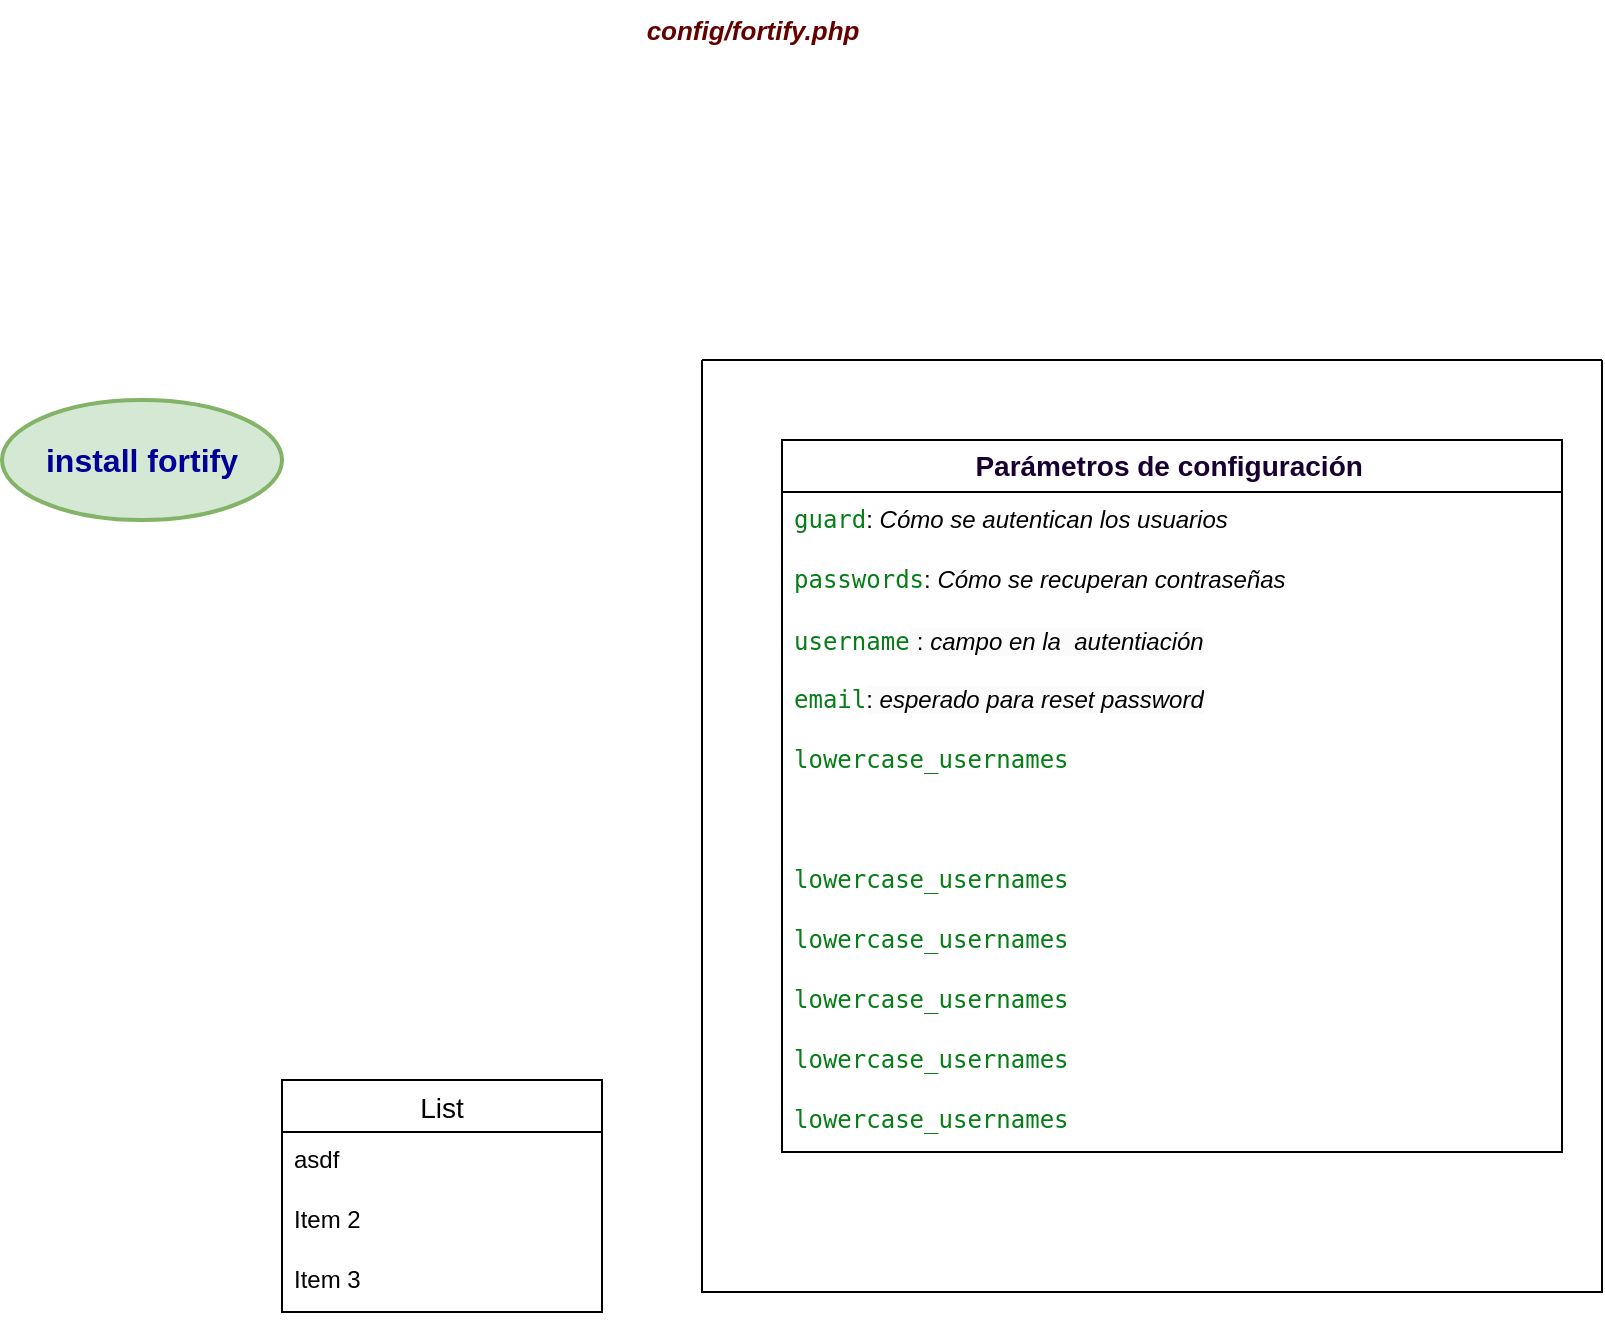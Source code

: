 <mxfile version="24.6.4" type="device">
  <diagram id="C5RBs43oDa-KdzZeNtuy" name="Page-1">
    <mxGraphModel dx="1364" dy="843" grid="1" gridSize="10" guides="1" tooltips="1" connect="1" arrows="1" fold="1" page="1" pageScale="1" pageWidth="827" pageHeight="1169" math="0" shadow="0">
      <root>
        <mxCell id="WIyWlLk6GJQsqaUBKTNV-0" />
        <mxCell id="WIyWlLk6GJQsqaUBKTNV-1" parent="WIyWlLk6GJQsqaUBKTNV-0" />
        <mxCell id="U51GWnYHo4TNuuC_m5qW-0" value="install fortify" style="strokeWidth=2;html=1;shape=mxgraph.flowchart.start_1;whiteSpace=wrap;fillColor=#d5e8d4;strokeColor=#82b366;fontStyle=1;fontSize=16;fontColor=#000099;" parent="WIyWlLk6GJQsqaUBKTNV-1" vertex="1">
          <mxGeometry x="30" y="200" width="140" height="60" as="geometry" />
        </mxCell>
        <mxCell id="U51GWnYHo4TNuuC_m5qW-8" value="&lt;b style=&quot;font-size: 13px;&quot;&gt;&lt;i style=&quot;font-size: 13px;&quot;&gt;config/fortify.php&lt;/i&gt;&lt;/b&gt;" style="text;html=1;align=center;verticalAlign=middle;resizable=0;points=[];autosize=1;strokeColor=none;fillColor=none;fontSize=13;fontColor=#660000;" parent="WIyWlLk6GJQsqaUBKTNV-1" vertex="1">
          <mxGeometry x="340" width="130" height="30" as="geometry" />
        </mxCell>
        <mxCell id="6gROGEQnWiNRbmc16GZL-19" value="List" style="swimlane;fontStyle=0;childLayout=stackLayout;horizontal=1;startSize=26;horizontalStack=0;resizeParent=1;resizeParentMax=0;resizeLast=0;collapsible=1;marginBottom=0;align=center;fontSize=14;" parent="WIyWlLk6GJQsqaUBKTNV-1" vertex="1">
          <mxGeometry x="170" y="540" width="160" height="116" as="geometry">
            <mxRectangle x="170" y="540" width="60" height="30" as="alternateBounds" />
          </mxGeometry>
        </mxCell>
        <mxCell id="6gROGEQnWiNRbmc16GZL-23" value="asdf" style="text;strokeColor=none;fillColor=none;spacingLeft=4;spacingRight=4;overflow=hidden;rotatable=0;points=[[0,0.5],[1,0.5]];portConstraint=eastwest;fontSize=12;whiteSpace=wrap;html=1;" parent="6gROGEQnWiNRbmc16GZL-19" vertex="1">
          <mxGeometry y="26" width="160" height="30" as="geometry" />
        </mxCell>
        <mxCell id="6gROGEQnWiNRbmc16GZL-21" value="Item 2" style="text;strokeColor=none;fillColor=none;spacingLeft=4;spacingRight=4;overflow=hidden;rotatable=0;points=[[0,0.5],[1,0.5]];portConstraint=eastwest;fontSize=12;whiteSpace=wrap;html=1;" parent="6gROGEQnWiNRbmc16GZL-19" vertex="1">
          <mxGeometry y="56" width="160" height="30" as="geometry" />
        </mxCell>
        <mxCell id="6gROGEQnWiNRbmc16GZL-22" value="Item 3" style="text;strokeColor=none;fillColor=none;spacingLeft=4;spacingRight=4;overflow=hidden;rotatable=0;points=[[0,0.5],[1,0.5]];portConstraint=eastwest;fontSize=12;whiteSpace=wrap;html=1;" parent="6gROGEQnWiNRbmc16GZL-19" vertex="1">
          <mxGeometry y="86" width="160" height="30" as="geometry" />
        </mxCell>
        <mxCell id="uoXuH0vKqlSMkDFl6i5y-5" value="" style="swimlane;startSize=0;" vertex="1" parent="WIyWlLk6GJQsqaUBKTNV-1">
          <mxGeometry x="380" y="180" width="450" height="466" as="geometry">
            <mxRectangle x="380" y="180" width="50" height="40" as="alternateBounds" />
          </mxGeometry>
        </mxCell>
        <object label="&lt;b&gt;&lt;font color=&quot;#190033&quot; style=&quot;font-size: 14px;&quot;&gt;Parámetros de configuración&amp;nbsp;&lt;/font&gt;&lt;/b&gt;" a="" c="" id="uoXuH0vKqlSMkDFl6i5y-6">
          <mxCell style="swimlane;fontStyle=0;childLayout=stackLayout;horizontal=1;startSize=26;fillColor=none;horizontalStack=0;resizeParent=1;resizeParentMax=0;resizeLast=0;collapsible=1;marginBottom=0;html=1;container=0;direction=east;movable=1;resizable=1;rotatable=1;deletable=1;editable=1;locked=0;connectable=1;" vertex="1" parent="uoXuH0vKqlSMkDFl6i5y-5">
            <mxGeometry x="40" y="40" width="390" height="356" as="geometry">
              <mxRectangle x="337" y="52" width="240" height="30" as="alternateBounds" />
            </mxGeometry>
          </mxCell>
        </object>
        <mxCell id="uoXuH0vKqlSMkDFl6i5y-7" value="&lt;span style=&quot;color: rgb(6, 125, 23); font-family: &amp;quot;JetBrains Mono&amp;quot;, monospace; background-color: rgb(255, 255, 255);&quot;&gt;guard&lt;/span&gt;:&amp;nbsp;&lt;i&gt;Cómo se autentican los usuarios&amp;nbsp;&lt;/i&gt;" style="text;strokeColor=none;fillColor=none;spacingLeft=4;spacingRight=4;overflow=hidden;rotatable=0;points=[[0,0.5],[1,0.5]];portConstraint=eastwest;fontSize=12;whiteSpace=wrap;html=1;" vertex="1" parent="uoXuH0vKqlSMkDFl6i5y-6">
          <mxGeometry y="26" width="390" height="30" as="geometry" />
        </mxCell>
        <mxCell id="uoXuH0vKqlSMkDFl6i5y-8" value="&lt;span style=&quot;color: rgb(6, 125, 23); font-family: &amp;quot;JetBrains Mono&amp;quot;, monospace; background-color: rgb(255, 255, 255);&quot;&gt;passwords&lt;/span&gt;:&amp;nbsp;&lt;i&gt;Cómo se recuperan contraseñas&lt;/i&gt;" style="text;strokeColor=none;fillColor=none;spacingLeft=4;spacingRight=4;overflow=hidden;rotatable=0;points=[[0,0.5],[1,0.5]];portConstraint=eastwest;fontSize=12;whiteSpace=wrap;html=1;" vertex="1" parent="uoXuH0vKqlSMkDFl6i5y-6">
          <mxGeometry y="56" width="390" height="30" as="geometry" />
        </mxCell>
        <mxCell id="uoXuH0vKqlSMkDFl6i5y-9" value="&lt;span style=&quot;forced-color-adjust: none; font-size: 12px; font-style: normal; font-variant-ligatures: normal; font-variant-caps: normal; font-weight: 400; letter-spacing: normal; orphans: 2; text-align: left; text-indent: 0px; text-transform: none; widows: 2; word-spacing: 0px; -webkit-text-stroke-width: 0px; white-space: normal; text-decoration-thickness: initial; text-decoration-style: initial; text-decoration-color: initial; color: rgb(6, 125, 23); font-family: &amp;quot;JetBrains Mono&amp;quot;, monospace; background-color: rgb(255, 255, 255);&quot;&gt;username&lt;/span&gt;&lt;b style=&quot;forced-color-adjust: none; color: rgb(0, 0, 0); font-family: Helvetica; font-size: 12px; font-style: normal; font-variant-ligatures: normal; font-variant-caps: normal; letter-spacing: normal; orphans: 2; text-align: left; text-indent: 0px; text-transform: none; widows: 2; word-spacing: 0px; -webkit-text-stroke-width: 0px; white-space: normal; background-color: rgb(251, 251, 251); text-decoration-thickness: initial; text-decoration-style: initial; text-decoration-color: initial;&quot;&gt;&lt;font style=&quot;forced-color-adjust: none; font-size: 13px;&quot; color=&quot;#003300&quot;&gt;&amp;nbsp;&lt;/font&gt;&lt;/b&gt;&lt;span style=&quot;color: rgb(0, 0, 0); font-family: Helvetica; font-size: 12px; font-style: normal; font-variant-ligatures: normal; font-variant-caps: normal; font-weight: 400; letter-spacing: normal; orphans: 2; text-align: left; text-indent: 0px; text-transform: none; widows: 2; word-spacing: 0px; -webkit-text-stroke-width: 0px; white-space: normal; background-color: rgb(251, 251, 251); text-decoration-thickness: initial; text-decoration-style: initial; text-decoration-color: initial; display: inline !important; float: none;&quot;&gt;:&amp;nbsp;&lt;/span&gt;&lt;i style=&quot;forced-color-adjust: none; color: rgb(0, 0, 0); font-family: Helvetica; font-size: 12px; font-variant-ligatures: normal; font-variant-caps: normal; font-weight: 400; letter-spacing: normal; orphans: 2; text-align: left; text-indent: 0px; text-transform: none; widows: 2; word-spacing: 0px; -webkit-text-stroke-width: 0px; white-space: normal; background-color: rgb(251, 251, 251); text-decoration-thickness: initial; text-decoration-style: initial; text-decoration-color: initial;&quot;&gt;campo en la&amp;nbsp; autentiación&lt;/i&gt;" style="text;strokeColor=none;fillColor=none;spacingLeft=4;spacingRight=4;overflow=hidden;rotatable=0;points=[[0,0.5],[1,0.5]];portConstraint=eastwest;fontSize=12;whiteSpace=wrap;html=1;" vertex="1" parent="uoXuH0vKqlSMkDFl6i5y-6">
          <mxGeometry y="86" width="390" height="30" as="geometry" />
        </mxCell>
        <mxCell id="uoXuH0vKqlSMkDFl6i5y-10" value="&lt;span style=&quot;forced-color-adjust: none; font-size: 12px; font-style: normal; font-variant-ligatures: normal; font-variant-caps: normal; font-weight: 400; letter-spacing: normal; orphans: 2; text-align: left; text-indent: 0px; text-transform: none; widows: 2; word-spacing: 0px; -webkit-text-stroke-width: 0px; white-space: normal; text-decoration-thickness: initial; text-decoration-style: initial; text-decoration-color: initial; color: rgb(6, 125, 23); font-family: &amp;quot;JetBrains Mono&amp;quot;, monospace; background-color: rgb(255, 255, 255);&quot;&gt;email&lt;/span&gt;&lt;span style=&quot;color: rgb(0, 0, 0); font-family: Helvetica; font-size: 12px; font-style: normal; font-variant-ligatures: normal; font-variant-caps: normal; font-weight: 400; letter-spacing: normal; orphans: 2; text-align: left; text-indent: 0px; text-transform: none; widows: 2; word-spacing: 0px; -webkit-text-stroke-width: 0px; white-space: normal; background-color: rgb(251, 251, 251); text-decoration-thickness: initial; text-decoration-style: initial; text-decoration-color: initial; display: inline !important; float: none;&quot;&gt;:&amp;nbsp;&lt;/span&gt;&lt;i style=&quot;forced-color-adjust: none; color: rgb(0, 0, 0); font-family: Helvetica; font-size: 12px; font-variant-ligatures: normal; font-variant-caps: normal; font-weight: 400; letter-spacing: normal; orphans: 2; text-align: left; text-indent: 0px; text-transform: none; widows: 2; word-spacing: 0px; -webkit-text-stroke-width: 0px; white-space: normal; background-color: rgb(251, 251, 251); text-decoration-thickness: initial; text-decoration-style: initial; text-decoration-color: initial;&quot;&gt;esperado para reset password&lt;/i&gt;" style="text;strokeColor=none;fillColor=none;spacingLeft=4;spacingRight=4;overflow=hidden;rotatable=0;points=[[0,0.5],[1,0.5]];portConstraint=eastwest;fontSize=12;whiteSpace=wrap;html=1;" vertex="1" parent="uoXuH0vKqlSMkDFl6i5y-6">
          <mxGeometry y="116" width="390" height="30" as="geometry" />
        </mxCell>
        <mxCell id="uoXuH0vKqlSMkDFl6i5y-11" value="&lt;span style=&quot;forced-color-adjust: none; font-size: 12px; font-style: normal; font-variant-ligatures: normal; font-variant-caps: normal; font-weight: 400; letter-spacing: normal; orphans: 2; text-align: left; text-indent: 0px; text-transform: none; widows: 2; word-spacing: 0px; -webkit-text-stroke-width: 0px; white-space: normal; text-decoration-thickness: initial; text-decoration-style: initial; text-decoration-color: initial; color: rgb(6, 125, 23); font-family: &amp;quot;JetBrains Mono&amp;quot;, monospace; background-color: rgb(255, 255, 255);&quot;&gt;lowercase_usernames&lt;/span&gt;&lt;span style=&quot;forced-color-adjust: none; font-style: normal; font-variant-ligatures: normal; font-variant-caps: normal; font-weight: 400; letter-spacing: normal; orphans: 2; text-align: left; text-indent: 0px; text-transform: none; widows: 2; word-spacing: 0px; -webkit-text-stroke-width: 0px; white-space: nowrap; background-color: rgb(251, 251, 251); text-decoration-thickness: initial; text-decoration-style: initial; text-decoration-color: initial; color: rgba(0, 0, 0, 0); font-family: monospace; font-size: 0px;&quot;&gt;%3CmxGraphModel%3E%3Croot%3E%3CmxCell%20id%3D%220%22%2F%3E%3CmxCell%20id%3D%221%22%20parent%3D%220%22%2F%3E%3CmxCell%20id%3D%222%22%20value%3D%22%26lt%3Bb%26gt%3B%26lt%3Bfont%20style%3D%26quot%3Bfont-size%3A%2013px%3B%26quot%3B%20color%3D%26quot%3B%23003300%26quot%3B%26gt%3Bpassword%26lt%3B%2Ffont%26gt%3B%26lt%3B%2Fb%26gt%3B%3A%26amp%3Bnbsp%3B%26lt%3Bi%26gt%3BC%C3%B3mo%20se%20recuperan%20contrase%C3%B1as%26lt%3B%2Fi%26gt%3B%22%20style%3D%22text%3BstrokeColor%3Dnone%3BfillColor%3Dnone%3Balign%3Dleft%3BverticalAlign%3Dtop%3BspacingLeft%3D4%3BspacingRight%3D4%3Boverflow%3Dhidden%3Brotatable%3D0%3Bpoints%3D%5B%5B0%2C0.5%5D%2C%5B1%2C0.5%5D%5D%3BportConstraint%3Deastwest%3BwhiteSpace%3Dwrap%3Bhtml%3D1%3Bcontainer%3D0%3B%22%20vertex%3D%221%22%20parent%3D%221%22%3E%3CmxGeometry%20x%3D%22280%22%20y%3D%22118.9%22%20width%3D%22300%22%20height%3D%2218.2%22%20as%3D%22geometry%22%2F%3E%3C%2FmxCell%3E%3C%2Froot%3E%3C%2FmxGraphModel%3E" style="text;strokeColor=none;fillColor=none;spacingLeft=4;spacingRight=4;overflow=hidden;rotatable=0;points=[[0,0.5],[1,0.5]];portConstraint=eastwest;fontSize=12;whiteSpace=wrap;html=1;" vertex="1" parent="uoXuH0vKqlSMkDFl6i5y-6">
          <mxGeometry y="146" width="390" height="30" as="geometry" />
        </mxCell>
        <mxCell id="uoXuH0vKqlSMkDFl6i5y-12" style="text;strokeColor=none;fillColor=none;spacingLeft=4;spacingRight=4;overflow=hidden;rotatable=0;points=[[0,0.5],[1,0.5]];portConstraint=eastwest;fontSize=12;whiteSpace=wrap;html=1;" vertex="1" parent="uoXuH0vKqlSMkDFl6i5y-6">
          <mxGeometry y="176" width="390" height="30" as="geometry" />
        </mxCell>
        <mxCell id="uoXuH0vKqlSMkDFl6i5y-13" value="&lt;span style=&quot;forced-color-adjust: none; font-size: 12px; font-style: normal; font-variant-ligatures: normal; font-variant-caps: normal; font-weight: 400; letter-spacing: normal; orphans: 2; text-align: left; text-indent: 0px; text-transform: none; widows: 2; word-spacing: 0px; -webkit-text-stroke-width: 0px; white-space: normal; text-decoration-thickness: initial; text-decoration-style: initial; text-decoration-color: initial; color: rgb(6, 125, 23); font-family: &amp;quot;JetBrains Mono&amp;quot;, monospace; background-color: rgb(255, 255, 255);&quot;&gt;lowercase_usernames&lt;/span&gt;&lt;span style=&quot;forced-color-adjust: none; font-style: normal; font-variant-ligatures: normal; font-variant-caps: normal; font-weight: 400; letter-spacing: normal; orphans: 2; text-align: left; text-indent: 0px; text-transform: none; widows: 2; word-spacing: 0px; -webkit-text-stroke-width: 0px; white-space: nowrap; background-color: rgb(251, 251, 251); text-decoration-thickness: initial; text-decoration-style: initial; text-decoration-color: initial; color: rgba(0, 0, 0, 0); font-family: monospace; font-size: 0px;&quot;&gt;%3CmxGraphModel%3E%3Croot%3E%3CmxCell%20id%3D%220%22%2F%3E%3CmxCell%20id%3D%221%22%20parent%3D%220%22%2F%3E%3CmxCell%20id%3D%222%22%20value%3D%22%26lt%3Bb%26gt%3B%26lt%3Bfont%20style%3D%26quot%3Bfont-size%3A%2013px%3B%26quot%3B%20color%3D%26quot%3B%23003300%26quot%3B%26gt%3Bpassword%26lt%3B%2Ffont%26gt%3B%26lt%3B%2Fb%26gt%3B%3A%26amp%3Bnbsp%3B%26lt%3Bi%26gt%3BC%C3%B3mo%20se%20recuperan%20contrase%C3%B1as%26lt%3B%2Fi%26gt%3B%22%20style%3D%22text%3BstrokeColor%3Dnone%3BfillColor%3Dnone%3Balign%3Dleft%3BverticalAlign%3Dtop%3BspacingLeft%3D4%3BspacingRight%3D4%3Boverflow%3Dhidden%3Brotatable%3D0%3Bpoints%3D%5B%5B0%2C0.5%5D%2C%5B1%2C0.5%5D%5D%3BportConstraint%3Deastwest%3BwhiteSpace%3Dwrap%3Bhtml%3D1%3Bcontainer%3D0%3B%22%20vertex%3D%221%22%20parent%3D%221%22%3E%3CmxGeometry%20x%3D%22280%22%20y%3D%22118.9%22%20width%3D%22300%22%20height%3D%2218.2%22%20as%3D%22geometry%22%2F%3E%3C%2FmxCell%3E%3C%2Froot%3E%3C%2FmxGraphModel%3E" style="text;strokeColor=none;fillColor=none;spacingLeft=4;spacingRight=4;overflow=hidden;rotatable=0;points=[[0,0.5],[1,0.5]];portConstraint=eastwest;fontSize=12;whiteSpace=wrap;html=1;" vertex="1" parent="uoXuH0vKqlSMkDFl6i5y-6">
          <mxGeometry y="206" width="390" height="30" as="geometry" />
        </mxCell>
        <mxCell id="uoXuH0vKqlSMkDFl6i5y-14" value="&lt;span style=&quot;forced-color-adjust: none; font-size: 12px; font-style: normal; font-variant-ligatures: normal; font-variant-caps: normal; font-weight: 400; letter-spacing: normal; orphans: 2; text-align: left; text-indent: 0px; text-transform: none; widows: 2; word-spacing: 0px; -webkit-text-stroke-width: 0px; white-space: normal; text-decoration-thickness: initial; text-decoration-style: initial; text-decoration-color: initial; color: rgb(6, 125, 23); font-family: &amp;quot;JetBrains Mono&amp;quot;, monospace; background-color: rgb(255, 255, 255);&quot;&gt;lowercase_usernames&lt;/span&gt;&lt;span style=&quot;forced-color-adjust: none; font-style: normal; font-variant-ligatures: normal; font-variant-caps: normal; font-weight: 400; letter-spacing: normal; orphans: 2; text-align: left; text-indent: 0px; text-transform: none; widows: 2; word-spacing: 0px; -webkit-text-stroke-width: 0px; white-space: nowrap; background-color: rgb(251, 251, 251); text-decoration-thickness: initial; text-decoration-style: initial; text-decoration-color: initial; color: rgba(0, 0, 0, 0); font-family: monospace; font-size: 0px;&quot;&gt;%3CmxGraphModel%3E%3Croot%3E%3CmxCell%20id%3D%220%22%2F%3E%3CmxCell%20id%3D%221%22%20parent%3D%220%22%2F%3E%3CmxCell%20id%3D%222%22%20value%3D%22%26lt%3Bb%26gt%3B%26lt%3Bfont%20style%3D%26quot%3Bfont-size%3A%2013px%3B%26quot%3B%20color%3D%26quot%3B%23003300%26quot%3B%26gt%3Bpassword%26lt%3B%2Ffont%26gt%3B%26lt%3B%2Fb%26gt%3B%3A%26amp%3Bnbsp%3B%26lt%3Bi%26gt%3BC%C3%B3mo%20se%20recuperan%20contrase%C3%B1as%26lt%3B%2Fi%26gt%3B%22%20style%3D%22text%3BstrokeColor%3Dnone%3BfillColor%3Dnone%3Balign%3Dleft%3BverticalAlign%3Dtop%3BspacingLeft%3D4%3BspacingRight%3D4%3Boverflow%3Dhidden%3Brotatable%3D0%3Bpoints%3D%5B%5B0%2C0.5%5D%2C%5B1%2C0.5%5D%5D%3BportConstraint%3Deastwest%3BwhiteSpace%3Dwrap%3Bhtml%3D1%3Bcontainer%3D0%3B%22%20vertex%3D%221%22%20parent%3D%221%22%3E%3CmxGeometry%20x%3D%22280%22%20y%3D%22118.9%22%20width%3D%22300%22%20height%3D%2218.2%22%20as%3D%22geometry%22%2F%3E%3C%2FmxCell%3E%3C%2Froot%3E%3C%2FmxGraphModel%3E" style="text;strokeColor=none;fillColor=none;spacingLeft=4;spacingRight=4;overflow=hidden;rotatable=0;points=[[0,0.5],[1,0.5]];portConstraint=eastwest;fontSize=12;whiteSpace=wrap;html=1;" vertex="1" parent="uoXuH0vKqlSMkDFl6i5y-6">
          <mxGeometry y="236" width="390" height="30" as="geometry" />
        </mxCell>
        <mxCell id="uoXuH0vKqlSMkDFl6i5y-15" value="&lt;span style=&quot;forced-color-adjust: none; font-size: 12px; font-style: normal; font-variant-ligatures: normal; font-variant-caps: normal; font-weight: 400; letter-spacing: normal; orphans: 2; text-align: left; text-indent: 0px; text-transform: none; widows: 2; word-spacing: 0px; -webkit-text-stroke-width: 0px; white-space: normal; text-decoration-thickness: initial; text-decoration-style: initial; text-decoration-color: initial; color: rgb(6, 125, 23); font-family: &amp;quot;JetBrains Mono&amp;quot;, monospace; background-color: rgb(255, 255, 255);&quot;&gt;lowercase_usernames&lt;/span&gt;&lt;span style=&quot;forced-color-adjust: none; font-style: normal; font-variant-ligatures: normal; font-variant-caps: normal; font-weight: 400; letter-spacing: normal; orphans: 2; text-align: left; text-indent: 0px; text-transform: none; widows: 2; word-spacing: 0px; -webkit-text-stroke-width: 0px; white-space: nowrap; background-color: rgb(251, 251, 251); text-decoration-thickness: initial; text-decoration-style: initial; text-decoration-color: initial; color: rgba(0, 0, 0, 0); font-family: monospace; font-size: 0px;&quot;&gt;%3CmxGraphModel%3E%3Croot%3E%3CmxCell%20id%3D%220%22%2F%3E%3CmxCell%20id%3D%221%22%20parent%3D%220%22%2F%3E%3CmxCell%20id%3D%222%22%20value%3D%22%26lt%3Bb%26gt%3B%26lt%3Bfont%20style%3D%26quot%3Bfont-size%3A%2013px%3B%26quot%3B%20color%3D%26quot%3B%23003300%26quot%3B%26gt%3Bpassword%26lt%3B%2Ffont%26gt%3B%26lt%3B%2Fb%26gt%3B%3A%26amp%3Bnbsp%3B%26lt%3Bi%26gt%3BC%C3%B3mo%20se%20recuperan%20contrase%C3%B1as%26lt%3B%2Fi%26gt%3B%22%20style%3D%22text%3BstrokeColor%3Dnone%3BfillColor%3Dnone%3Balign%3Dleft%3BverticalAlign%3Dtop%3BspacingLeft%3D4%3BspacingRight%3D4%3Boverflow%3Dhidden%3Brotatable%3D0%3Bpoints%3D%5B%5B0%2C0.5%5D%2C%5B1%2C0.5%5D%5D%3BportConstraint%3Deastwest%3BwhiteSpace%3Dwrap%3Bhtml%3D1%3Bcontainer%3D0%3B%22%20vertex%3D%221%22%20parent%3D%221%22%3E%3CmxGeometry%20x%3D%22280%22%20y%3D%22118.9%22%20width%3D%22300%22%20height%3D%2218.2%22%20as%3D%22geometry%22%2F%3E%3C%2FmxCell%3E%3C%2Froot%3E%3C%2FmxGraphModel%3E" style="text;strokeColor=none;fillColor=none;spacingLeft=4;spacingRight=4;overflow=hidden;rotatable=0;points=[[0,0.5],[1,0.5]];portConstraint=eastwest;fontSize=12;whiteSpace=wrap;html=1;" vertex="1" parent="uoXuH0vKqlSMkDFl6i5y-6">
          <mxGeometry y="266" width="390" height="30" as="geometry" />
        </mxCell>
        <mxCell id="uoXuH0vKqlSMkDFl6i5y-16" value="&lt;span style=&quot;forced-color-adjust: none; font-size: 12px; font-style: normal; font-variant-ligatures: normal; font-variant-caps: normal; font-weight: 400; letter-spacing: normal; orphans: 2; text-align: left; text-indent: 0px; text-transform: none; widows: 2; word-spacing: 0px; -webkit-text-stroke-width: 0px; white-space: normal; text-decoration-thickness: initial; text-decoration-style: initial; text-decoration-color: initial; color: rgb(6, 125, 23); font-family: &amp;quot;JetBrains Mono&amp;quot;, monospace; background-color: rgb(255, 255, 255);&quot;&gt;lowercase_usernames&lt;/span&gt;&lt;span style=&quot;forced-color-adjust: none; font-style: normal; font-variant-ligatures: normal; font-variant-caps: normal; font-weight: 400; letter-spacing: normal; orphans: 2; text-align: left; text-indent: 0px; text-transform: none; widows: 2; word-spacing: 0px; -webkit-text-stroke-width: 0px; white-space: nowrap; background-color: rgb(251, 251, 251); text-decoration-thickness: initial; text-decoration-style: initial; text-decoration-color: initial; color: rgba(0, 0, 0, 0); font-family: monospace; font-size: 0px;&quot;&gt;%3CmxGraphModel%3E%3Croot%3E%3CmxCell%20id%3D%220%22%2F%3E%3CmxCell%20id%3D%221%22%20parent%3D%220%22%2F%3E%3CmxCell%20id%3D%222%22%20value%3D%22%26lt%3Bb%26gt%3B%26lt%3Bfont%20style%3D%26quot%3Bfont-size%3A%2013px%3B%26quot%3B%20color%3D%26quot%3B%23003300%26quot%3B%26gt%3Bpassword%26lt%3B%2Ffont%26gt%3B%26lt%3B%2Fb%26gt%3B%3A%26amp%3Bnbsp%3B%26lt%3Bi%26gt%3BC%C3%B3mo%20se%20recuperan%20contrase%C3%B1as%26lt%3B%2Fi%26gt%3B%22%20style%3D%22text%3BstrokeColor%3Dnone%3BfillColor%3Dnone%3Balign%3Dleft%3BverticalAlign%3Dtop%3BspacingLeft%3D4%3BspacingRight%3D4%3Boverflow%3Dhidden%3Brotatable%3D0%3Bpoints%3D%5B%5B0%2C0.5%5D%2C%5B1%2C0.5%5D%5D%3BportConstraint%3Deastwest%3BwhiteSpace%3Dwrap%3Bhtml%3D1%3Bcontainer%3D0%3B%22%20vertex%3D%221%22%20parent%3D%221%22%3E%3CmxGeometry%20x%3D%22280%22%20y%3D%22118.9%22%20width%3D%22300%22%20height%3D%2218.2%22%20as%3D%22geometry%22%2F%3E%3C%2FmxCell%3E%3C%2Froot%3E%3C%2FmxGraphModel%3E" style="text;strokeColor=none;fillColor=none;spacingLeft=4;spacingRight=4;overflow=hidden;rotatable=0;points=[[0,0.5],[1,0.5]];portConstraint=eastwest;fontSize=12;whiteSpace=wrap;html=1;" vertex="1" parent="uoXuH0vKqlSMkDFl6i5y-6">
          <mxGeometry y="296" width="390" height="30" as="geometry" />
        </mxCell>
        <mxCell id="uoXuH0vKqlSMkDFl6i5y-17" value="&lt;span style=&quot;forced-color-adjust: none; font-size: 12px; font-style: normal; font-variant-ligatures: normal; font-variant-caps: normal; font-weight: 400; letter-spacing: normal; orphans: 2; text-align: left; text-indent: 0px; text-transform: none; widows: 2; word-spacing: 0px; -webkit-text-stroke-width: 0px; white-space: normal; text-decoration-thickness: initial; text-decoration-style: initial; text-decoration-color: initial; color: rgb(6, 125, 23); font-family: &amp;quot;JetBrains Mono&amp;quot;, monospace; background-color: rgb(255, 255, 255);&quot;&gt;lowercase_usernames&lt;/span&gt;&lt;span style=&quot;forced-color-adjust: none; font-style: normal; font-variant-ligatures: normal; font-variant-caps: normal; font-weight: 400; letter-spacing: normal; orphans: 2; text-align: left; text-indent: 0px; text-transform: none; widows: 2; word-spacing: 0px; -webkit-text-stroke-width: 0px; white-space: nowrap; background-color: rgb(251, 251, 251); text-decoration-thickness: initial; text-decoration-style: initial; text-decoration-color: initial; color: rgba(0, 0, 0, 0); font-family: monospace; font-size: 0px;&quot;&gt;%3CmxGraphModel%3E%3Croot%3E%3CmxCell%20id%3D%220%22%2F%3E%3CmxCell%20id%3D%221%22%20parent%3D%220%22%2F%3E%3CmxCell%20id%3D%222%22%20value%3D%22%26lt%3Bb%26gt%3B%26lt%3Bfont%20style%3D%26quot%3Bfont-size%3A%2013px%3B%26quot%3B%20color%3D%26quot%3B%23003300%26quot%3B%26gt%3Bpassword%26lt%3B%2Ffont%26gt%3B%26lt%3B%2Fb%26gt%3B%3A%26amp%3Bnbsp%3B%26lt%3Bi%26gt%3BC%C3%B3mo%20se%20recuperan%20contrase%C3%B1as%26lt%3B%2Fi%26gt%3B%22%20style%3D%22text%3BstrokeColor%3Dnone%3BfillColor%3Dnone%3Balign%3Dleft%3BverticalAlign%3Dtop%3BspacingLeft%3D4%3BspacingRight%3D4%3Boverflow%3Dhidden%3Brotatable%3D0%3Bpoints%3D%5B%5B0%2C0.5%5D%2C%5B1%2C0.5%5D%5D%3BportConstraint%3Deastwest%3BwhiteSpace%3Dwrap%3Bhtml%3D1%3Bcontainer%3D0%3B%22%20vertex%3D%221%22%20parent%3D%221%22%3E%3CmxGeometry%20x%3D%22280%22%20y%3D%22118.9%22%20width%3D%22300%22%20height%3D%2218.2%22%20as%3D%22geometry%22%2F%3E%3C%2FmxCell%3E%3C%2Froot%3E%3C%2FmxGraphModel%3E" style="text;strokeColor=none;fillColor=none;spacingLeft=4;spacingRight=4;overflow=hidden;rotatable=0;points=[[0,0.5],[1,0.5]];portConstraint=eastwest;fontSize=12;whiteSpace=wrap;html=1;" vertex="1" parent="uoXuH0vKqlSMkDFl6i5y-6">
          <mxGeometry y="326" width="390" height="30" as="geometry" />
        </mxCell>
      </root>
    </mxGraphModel>
  </diagram>
</mxfile>

